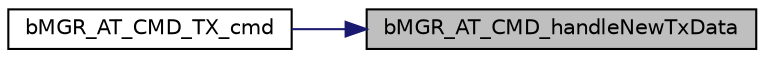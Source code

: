 digraph "bMGR_AT_CMD_handleNewTxData"
{
 // INTERACTIVE_SVG=YES
 // LATEX_PDF_SIZE
  edge [fontname="Helvetica",fontsize="10",labelfontname="Helvetica",labelfontsize="10"];
  node [fontname="Helvetica",fontsize="10",shape=record];
  rankdir="RL";
  Node1 [label="bMGR_AT_CMD_handleNewTxData",height=0.2,width=0.4,color="black", fillcolor="grey75", style="filled", fontcolor="black",tooltip="Handle new TX data, this is the core function of AT+TX cmd."];
  Node1 -> Node2 [dir="back",color="midnightblue",fontsize="10",style="solid",fontname="Helvetica"];
  Node2 [label="bMGR_AT_CMD_TX_cmd",height=0.2,width=0.4,color="black", fillcolor="white", style="filled",URL="$d0/d0f/group___m_g_r___a_t___c_m_d.html#ga0a4332fc4f8bad99c421588fe542a2bd",tooltip="Process AT command \"AT+TX\" send user data."];
}
